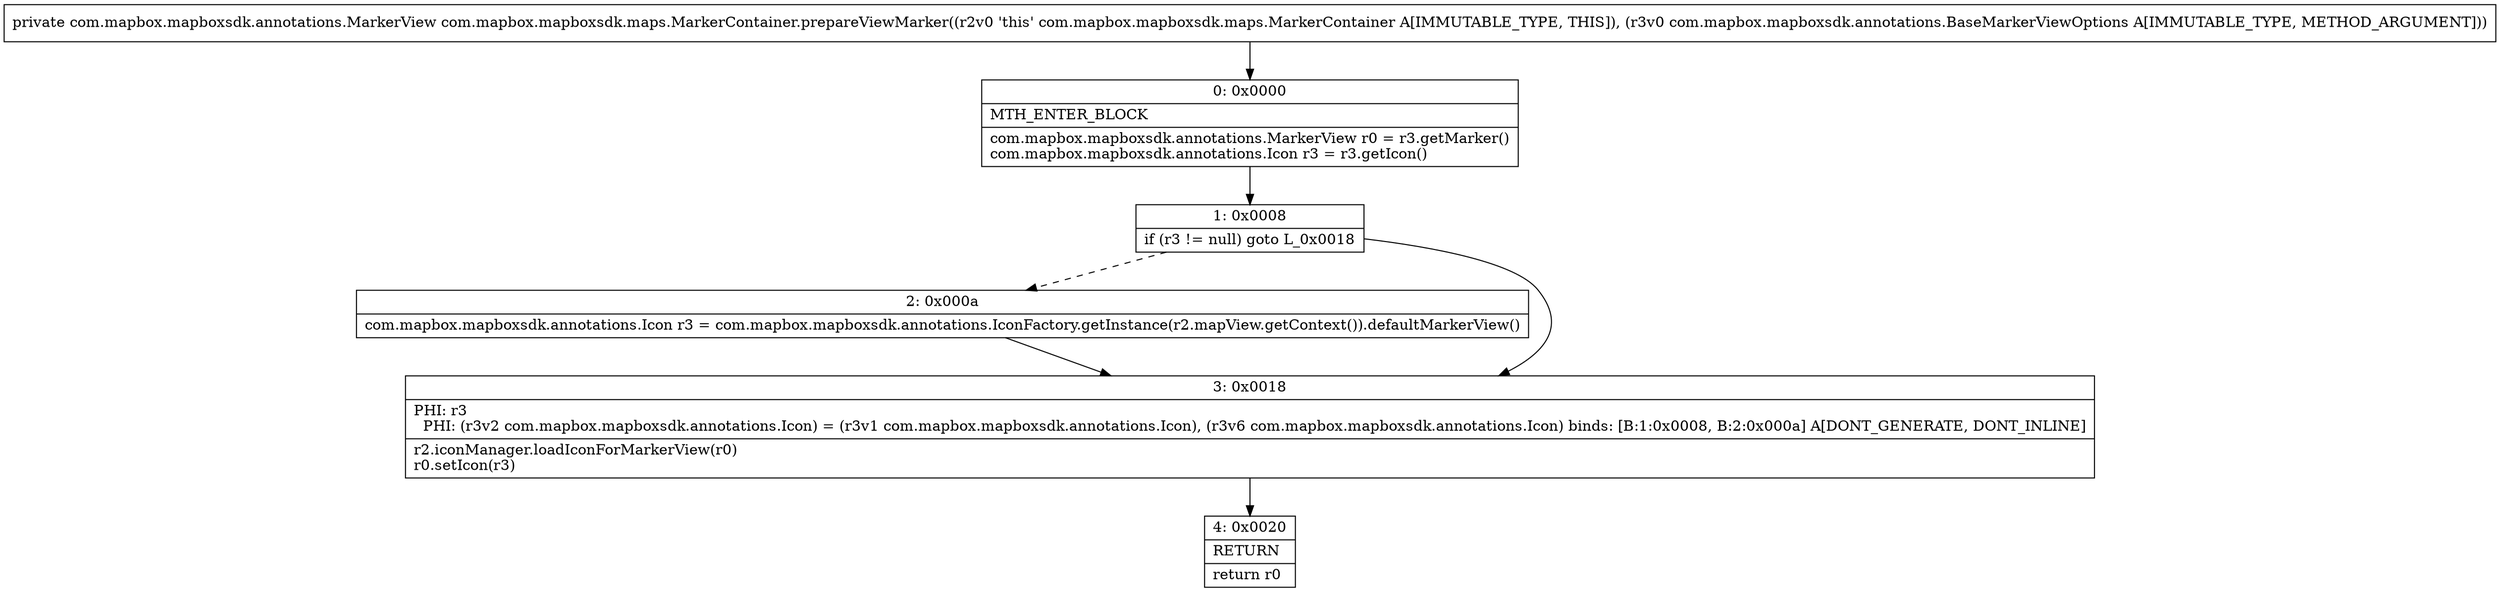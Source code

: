 digraph "CFG forcom.mapbox.mapboxsdk.maps.MarkerContainer.prepareViewMarker(Lcom\/mapbox\/mapboxsdk\/annotations\/BaseMarkerViewOptions;)Lcom\/mapbox\/mapboxsdk\/annotations\/MarkerView;" {
Node_0 [shape=record,label="{0\:\ 0x0000|MTH_ENTER_BLOCK\l|com.mapbox.mapboxsdk.annotations.MarkerView r0 = r3.getMarker()\lcom.mapbox.mapboxsdk.annotations.Icon r3 = r3.getIcon()\l}"];
Node_1 [shape=record,label="{1\:\ 0x0008|if (r3 != null) goto L_0x0018\l}"];
Node_2 [shape=record,label="{2\:\ 0x000a|com.mapbox.mapboxsdk.annotations.Icon r3 = com.mapbox.mapboxsdk.annotations.IconFactory.getInstance(r2.mapView.getContext()).defaultMarkerView()\l}"];
Node_3 [shape=record,label="{3\:\ 0x0018|PHI: r3 \l  PHI: (r3v2 com.mapbox.mapboxsdk.annotations.Icon) = (r3v1 com.mapbox.mapboxsdk.annotations.Icon), (r3v6 com.mapbox.mapboxsdk.annotations.Icon) binds: [B:1:0x0008, B:2:0x000a] A[DONT_GENERATE, DONT_INLINE]\l|r2.iconManager.loadIconForMarkerView(r0)\lr0.setIcon(r3)\l}"];
Node_4 [shape=record,label="{4\:\ 0x0020|RETURN\l|return r0\l}"];
MethodNode[shape=record,label="{private com.mapbox.mapboxsdk.annotations.MarkerView com.mapbox.mapboxsdk.maps.MarkerContainer.prepareViewMarker((r2v0 'this' com.mapbox.mapboxsdk.maps.MarkerContainer A[IMMUTABLE_TYPE, THIS]), (r3v0 com.mapbox.mapboxsdk.annotations.BaseMarkerViewOptions A[IMMUTABLE_TYPE, METHOD_ARGUMENT])) }"];
MethodNode -> Node_0;
Node_0 -> Node_1;
Node_1 -> Node_2[style=dashed];
Node_1 -> Node_3;
Node_2 -> Node_3;
Node_3 -> Node_4;
}

